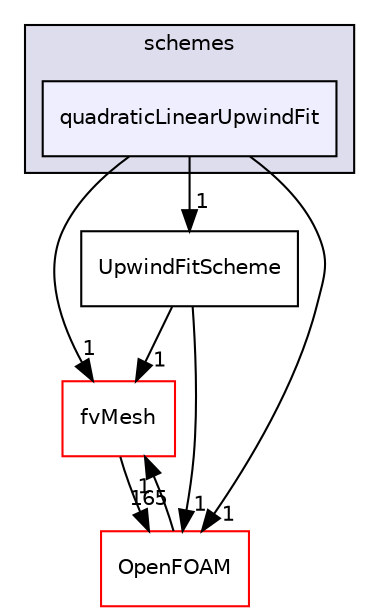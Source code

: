 digraph "src/finiteVolume/interpolation/surfaceInterpolation/schemes/quadraticLinearUpwindFit" {
  bgcolor=transparent;
  compound=true
  node [ fontsize="10", fontname="Helvetica"];
  edge [ labelfontsize="10", labelfontname="Helvetica"];
  subgraph clusterdir_deb7d71175aa940c147966c547ebcb7e {
    graph [ bgcolor="#ddddee", pencolor="black", label="schemes" fontname="Helvetica", fontsize="10", URL="dir_deb7d71175aa940c147966c547ebcb7e.html"]
  dir_7acc3717b20ec50a2d3c6bf68c2f5c24 [shape=box, label="quadraticLinearUpwindFit", style="filled", fillcolor="#eeeeff", pencolor="black", URL="dir_7acc3717b20ec50a2d3c6bf68c2f5c24.html"];
  }
  dir_c382fa095c9c33d8673c0dd60aaef275 [shape=box label="fvMesh" color="red" URL="dir_c382fa095c9c33d8673c0dd60aaef275.html"];
  dir_1afd78ac93aa70cb906e64b5002585a3 [shape=box label="UpwindFitScheme" URL="dir_1afd78ac93aa70cb906e64b5002585a3.html"];
  dir_c5473ff19b20e6ec4dfe5c310b3778a8 [shape=box label="OpenFOAM" color="red" URL="dir_c5473ff19b20e6ec4dfe5c310b3778a8.html"];
  dir_c382fa095c9c33d8673c0dd60aaef275->dir_c5473ff19b20e6ec4dfe5c310b3778a8 [headlabel="165", labeldistance=1.5 headhref="dir_001126_001898.html"];
  dir_1afd78ac93aa70cb906e64b5002585a3->dir_c382fa095c9c33d8673c0dd60aaef275 [headlabel="1", labeldistance=1.5 headhref="dir_001266_001126.html"];
  dir_1afd78ac93aa70cb906e64b5002585a3->dir_c5473ff19b20e6ec4dfe5c310b3778a8 [headlabel="1", labeldistance=1.5 headhref="dir_001266_001898.html"];
  dir_c5473ff19b20e6ec4dfe5c310b3778a8->dir_c382fa095c9c33d8673c0dd60aaef275 [headlabel="1", labeldistance=1.5 headhref="dir_001898_001126.html"];
  dir_7acc3717b20ec50a2d3c6bf68c2f5c24->dir_c382fa095c9c33d8673c0dd60aaef275 [headlabel="1", labeldistance=1.5 headhref="dir_001262_001126.html"];
  dir_7acc3717b20ec50a2d3c6bf68c2f5c24->dir_1afd78ac93aa70cb906e64b5002585a3 [headlabel="1", labeldistance=1.5 headhref="dir_001262_001266.html"];
  dir_7acc3717b20ec50a2d3c6bf68c2f5c24->dir_c5473ff19b20e6ec4dfe5c310b3778a8 [headlabel="1", labeldistance=1.5 headhref="dir_001262_001898.html"];
}
